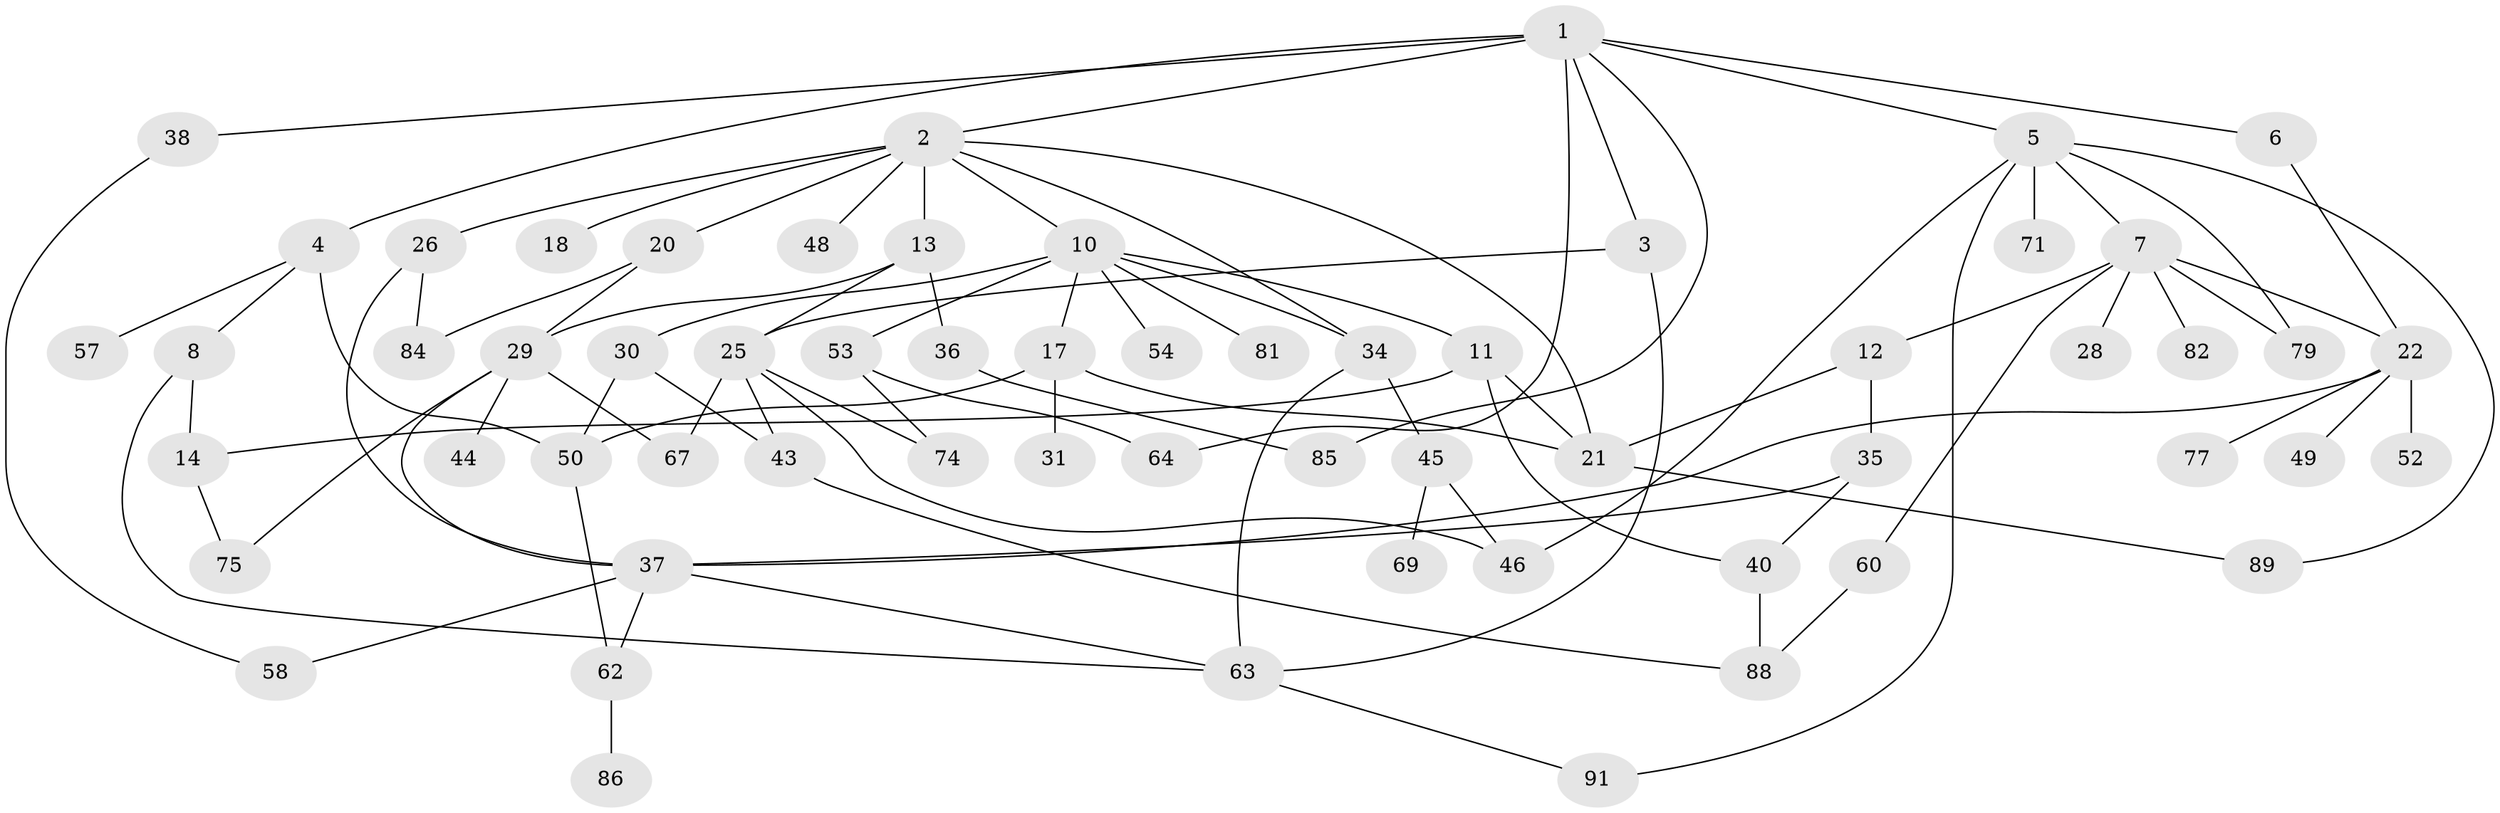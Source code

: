 // Generated by graph-tools (version 1.1) at 2025/23/03/03/25 07:23:35]
// undirected, 61 vertices, 93 edges
graph export_dot {
graph [start="1"]
  node [color=gray90,style=filled];
  1 [super="+76"];
  2 [super="+19"];
  3;
  4 [super="+15"];
  5 [super="+65"];
  6;
  7 [super="+9"];
  8 [super="+56"];
  10 [super="+16"];
  11 [super="+59"];
  12 [super="+61"];
  13 [super="+73"];
  14 [super="+33"];
  17 [super="+27"];
  18 [super="+23"];
  20;
  21 [super="+41"];
  22 [super="+24"];
  25 [super="+32"];
  26 [super="+42"];
  28;
  29 [super="+47"];
  30;
  31;
  34;
  35 [super="+55"];
  36 [super="+66"];
  37 [super="+68"];
  38 [super="+39"];
  40 [super="+51"];
  43;
  44;
  45;
  46;
  48;
  49;
  50 [super="+90"];
  52;
  53 [super="+70"];
  54;
  57;
  58 [super="+87"];
  60 [super="+83"];
  62 [super="+72"];
  63 [super="+78"];
  64;
  67;
  69;
  71;
  74;
  75;
  77;
  79 [super="+80"];
  81;
  82;
  84;
  85;
  86;
  88;
  89;
  91;
  1 -- 2;
  1 -- 3;
  1 -- 4 [weight=2];
  1 -- 5;
  1 -- 6;
  1 -- 38;
  1 -- 85;
  1 -- 64;
  2 -- 10;
  2 -- 13;
  2 -- 18;
  2 -- 26;
  2 -- 48;
  2 -- 21;
  2 -- 34;
  2 -- 20;
  3 -- 25;
  3 -- 63;
  4 -- 8;
  4 -- 57;
  4 -- 50;
  5 -- 7;
  5 -- 46;
  5 -- 91;
  5 -- 89;
  5 -- 71;
  5 -- 79;
  6 -- 22;
  7 -- 12;
  7 -- 28;
  7 -- 79;
  7 -- 82;
  7 -- 60;
  7 -- 22;
  8 -- 14;
  8 -- 63;
  10 -- 11;
  10 -- 81;
  10 -- 17;
  10 -- 34;
  10 -- 53;
  10 -- 54;
  10 -- 30;
  11 -- 40;
  11 -- 21;
  11 -- 14;
  12 -- 35;
  12 -- 21;
  13 -- 36;
  13 -- 25;
  13 -- 29;
  14 -- 75;
  17 -- 50;
  17 -- 21;
  17 -- 31;
  20 -- 29;
  20 -- 84;
  21 -- 89;
  22 -- 49;
  22 -- 52;
  22 -- 37;
  22 -- 77;
  25 -- 67;
  25 -- 46;
  25 -- 74;
  25 -- 43;
  26 -- 84;
  26 -- 37;
  29 -- 44;
  29 -- 67;
  29 -- 75;
  29 -- 37;
  30 -- 43;
  30 -- 50;
  34 -- 45;
  34 -- 63;
  35 -- 37;
  35 -- 40;
  36 -- 85;
  37 -- 62;
  37 -- 58;
  37 -- 63;
  38 -- 58;
  40 -- 88;
  43 -- 88;
  45 -- 69;
  45 -- 46;
  50 -- 62;
  53 -- 64;
  53 -- 74;
  60 -- 88;
  62 -- 86;
  63 -- 91;
}
